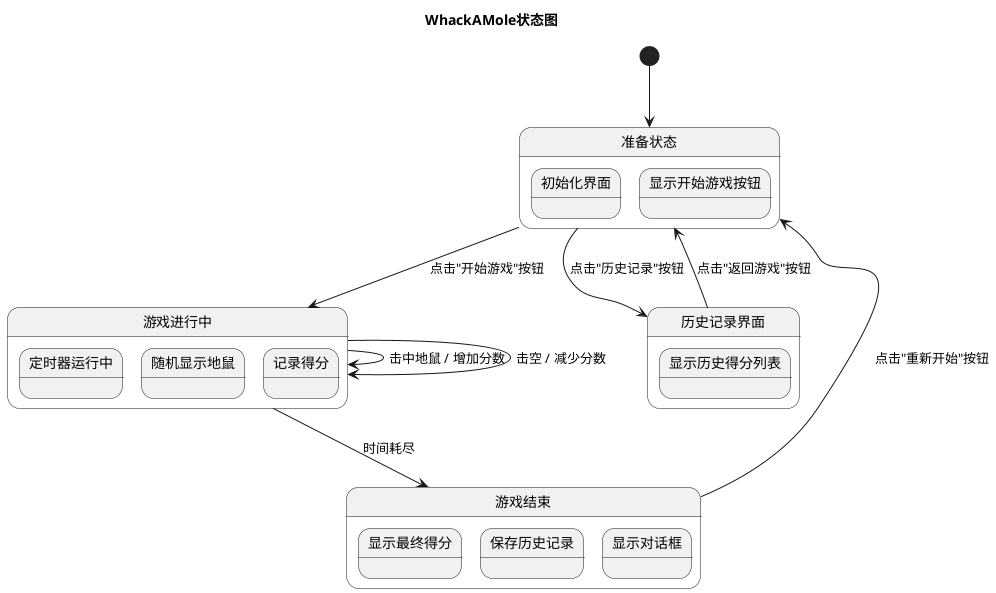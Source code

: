 @startuml

title WhackAMole状态图

[*] --> 准备状态

state 准备状态 {
  state "初始化界面" as init
  state "显示开始游戏按钮" as showStartButton
}

state 游戏进行中 {
  state "定时器运行中" as timerRunning
  state "随机显示地鼠" as showRandomMoles
  state "记录得分" as recordScore
}

state 游戏结束 {
  state "显示最终得分" as showFinalScore
  state "保存历史记录" as saveHistory
  state "显示对话框" as showDialog
}

state "历史记录界面" as 历史记录界面 {
  state "显示历史得分列表" as showHistoryList
}

准备状态 --> 游戏进行中 : 点击"开始游戏"按钮
游戏进行中 --> 游戏进行中 : 击中地鼠 / 增加分数
游戏进行中 --> 游戏进行中 : 击空 / 减少分数
游戏进行中 --> 游戏结束 : 时间耗尽
游戏结束 --> 准备状态 : 点击"重新开始"按钮
准备状态 --> 历史记录界面 : 点击"历史记录"按钮
历史记录界面 --> 准备状态 : 点击"返回游戏"按钮

@enduml 